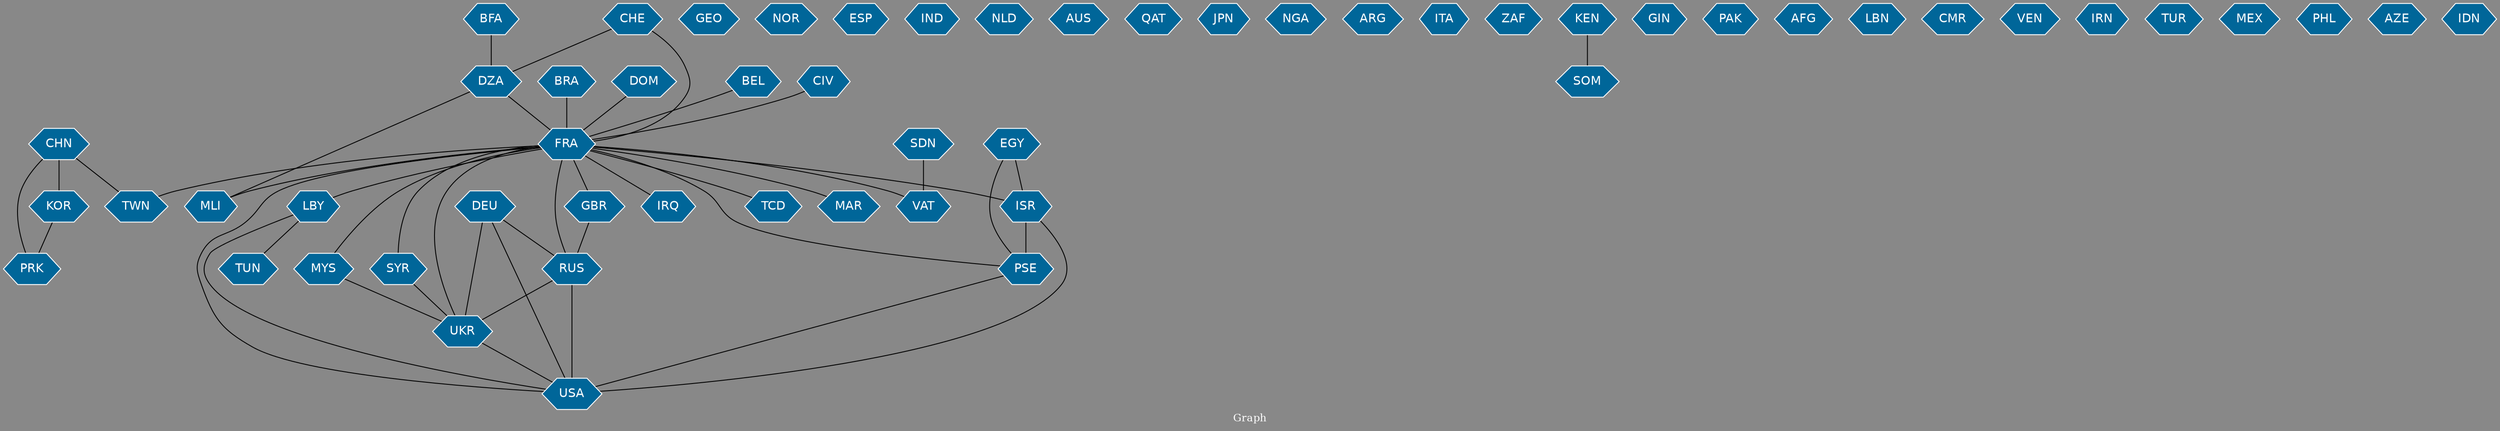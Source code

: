 // Countries together in item graph
graph {
	graph [bgcolor="#888888" fontcolor=white fontsize=12 label="Graph" outputorder=edgesfirst overlap=prism]
	node [color=white fillcolor="#006699" fontcolor=white fontname=Helvetica shape=hexagon style=filled]
	edge [arrowhead=open color=black fontcolor=white fontname=Courier fontsize=12]
		ISR [label=ISR]
		FRA [label=FRA]
		GEO [label=GEO]
		PSE [label=PSE]
		UKR [label=UKR]
		GBR [label=GBR]
		NOR [label=NOR]
		MYS [label=MYS]
		RUS [label=RUS]
		ESP [label=ESP]
		TWN [label=TWN]
		IND [label=IND]
		MLI [label=MLI]
		SYR [label=SYR]
		BEL [label=BEL]
		NLD [label=NLD]
		USA [label=USA]
		AUS [label=AUS]
		QAT [label=QAT]
		DZA [label=DZA]
		IRQ [label=IRQ]
		JPN [label=JPN]
		CIV [label=CIV]
		VAT [label=VAT]
		CHN [label=CHN]
		NGA [label=NGA]
		DEU [label=DEU]
		KOR [label=KOR]
		PRK [label=PRK]
		SDN [label=SDN]
		ARG [label=ARG]
		LBY [label=LBY]
		ITA [label=ITA]
		EGY [label=EGY]
		ZAF [label=ZAF]
		KEN [label=KEN]
		GIN [label=GIN]
		PAK [label=PAK]
		BRA [label=BRA]
		AFG [label=AFG]
		LBN [label=LBN]
		BFA [label=BFA]
		SOM [label=SOM]
		TUN [label=TUN]
		CMR [label=CMR]
		VEN [label=VEN]
		IRN [label=IRN]
		CHE [label=CHE]
		TCD [label=TCD]
		DOM [label=DOM]
		MAR [label=MAR]
		TUR [label=TUR]
		MEX [label=MEX]
		PHL [label=PHL]
		AZE [label=AZE]
		IDN [label=IDN]
			FRA -- USA [weight=2]
			DEU -- UKR [weight=1]
			KOR -- PRK [weight=1]
			ISR -- PSE [weight=120]
			DEU -- RUS [weight=2]
			BRA -- FRA [weight=1]
			FRA -- GBR [weight=1]
			KEN -- SOM [weight=2]
			EGY -- PSE [weight=1]
			EGY -- ISR [weight=1]
			BFA -- DZA [weight=1]
			FRA -- LBY [weight=4]
			FRA -- VAT [weight=1]
			DZA -- MLI [weight=13]
			CHN -- TWN [weight=1]
			FRA -- MAR [weight=1]
			SYR -- UKR [weight=1]
			DZA -- FRA [weight=19]
			FRA -- SYR [weight=1]
			FRA -- TCD [weight=1]
			RUS -- USA [weight=6]
			CIV -- FRA [weight=3]
			UKR -- USA [weight=2]
			RUS -- UKR [weight=9]
			PSE -- USA [weight=5]
			BEL -- FRA [weight=1]
			FRA -- TWN [weight=3]
			FRA -- RUS [weight=4]
			CHN -- PRK [weight=1]
			FRA -- PSE [weight=17]
			LBY -- USA [weight=1]
			ISR -- USA [weight=3]
			DOM -- FRA [weight=1]
			DEU -- USA [weight=3]
			GBR -- RUS [weight=2]
			FRA -- IRQ [weight=3]
			FRA -- ISR [weight=17]
			MYS -- UKR [weight=2]
			FRA -- MLI [weight=10]
			FRA -- MYS [weight=1]
			CHN -- KOR [weight=1]
			FRA -- UKR [weight=3]
			SDN -- VAT [weight=1]
			CHE -- DZA [weight=1]
			LBY -- TUN [weight=1]
			CHE -- FRA [weight=1]
}